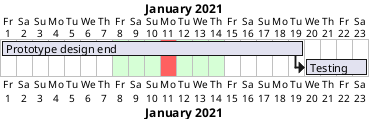 {
  "sha1": "hpcl4ioeogrd8igicbwedodtn6jpdb1",
  "insertion": {
    "when": "2024-06-03T18:59:29.838Z",
    "url": "https://forum.plantuml.net/13726/gantt-force-todays-color-even-if-this-day-is-colored-after",
    "user": "plantuml@gmail.com"
  }
}
@startgantt

today is 2021-01-11 and is colored in #ff1111aa

Project starts the 1st of january 2021
[Prototype design end] as [TASK1] lasts 19 days
Then [Testing] lasts 4 days
[TASK1]->[Testing]

2021-01-08 to 2021-01-14 are colored in #33ff3333

@endgantt
